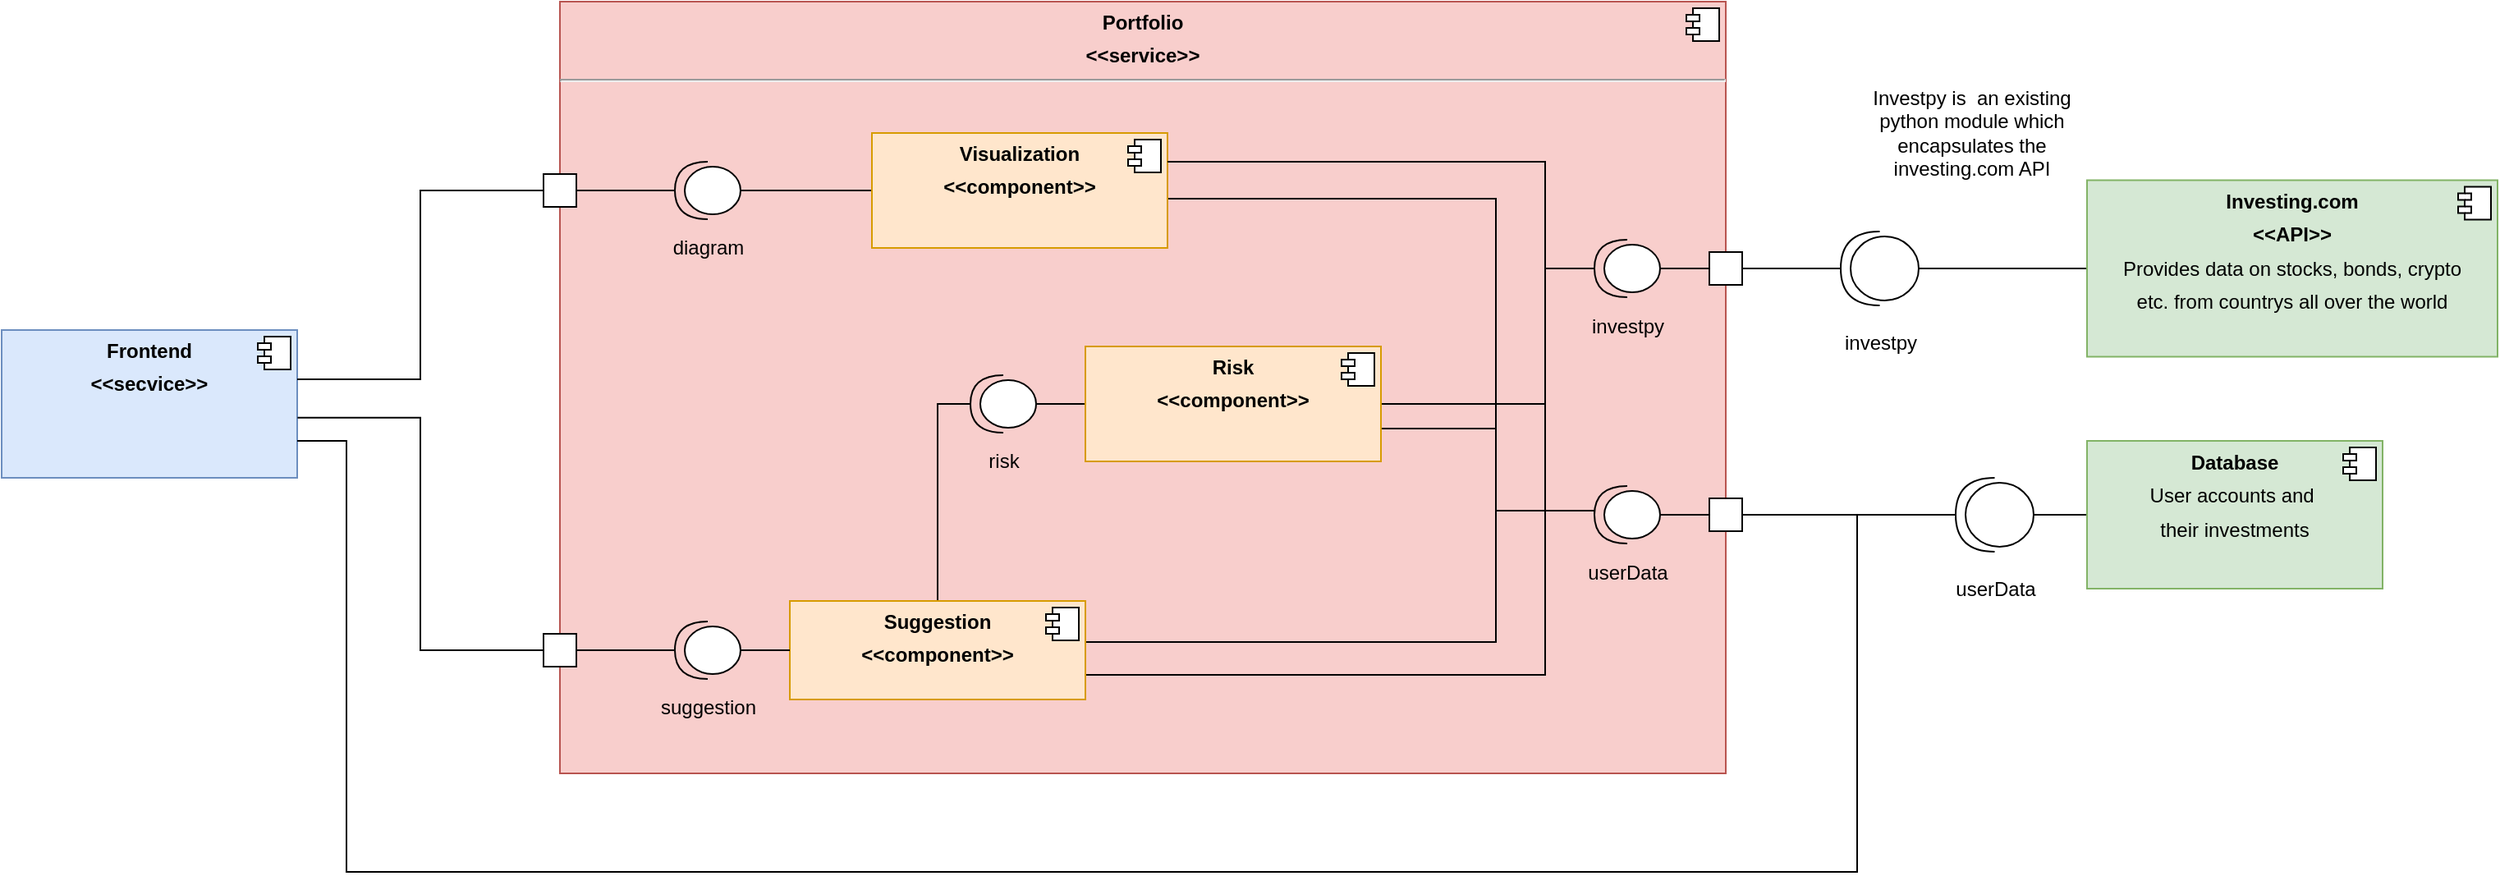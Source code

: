 <mxfile version="20.6.0" type="device"><diagram id="XekJnOto7AFZ5udOYtCO" name="Page-1"><mxGraphModel dx="1550" dy="794" grid="1" gridSize="10" guides="1" tooltips="1" connect="1" arrows="1" fold="1" page="1" pageScale="1" pageWidth="1600" pageHeight="900" math="0" shadow="0"><root><mxCell id="0"/><mxCell id="1" parent="0"/><mxCell id="bW3YsDJJUkOv9gOb6WUF-1" value="&lt;p style=&quot;margin:0px;margin-top:6px;text-align:center;&quot;&gt;&lt;b&gt;Portfolio&lt;/b&gt;&lt;/p&gt;&lt;p style=&quot;margin:0px;margin-top:6px;text-align:center;&quot;&gt;&lt;b&gt;&amp;lt;&amp;lt;service&amp;gt;&amp;gt;&lt;/b&gt;&lt;/p&gt;&lt;hr&gt;&lt;p style=&quot;margin:0px;margin-left:8px;&quot;&gt;&lt;br&gt;&lt;/p&gt;" style="align=left;overflow=fill;html=1;dropTarget=0;fillColor=#f8cecc;strokeColor=#b85450;" parent="1" vertex="1"><mxGeometry x="350" y="230" width="710" height="470" as="geometry"/></mxCell><mxCell id="bW3YsDJJUkOv9gOb6WUF-2" value="" style="shape=component;jettyWidth=8;jettyHeight=4;" parent="bW3YsDJJUkOv9gOb6WUF-1" vertex="1"><mxGeometry x="1" width="20" height="20" relative="1" as="geometry"><mxPoint x="-24" y="4" as="offset"/></mxGeometry></mxCell><mxCell id="bW3YsDJJUkOv9gOb6WUF-26" style="edgeStyle=orthogonalEdgeStyle;rounded=0;orthogonalLoop=1;jettySize=auto;html=1;entryX=0;entryY=0.5;entryDx=0;entryDy=0;entryPerimeter=0;endArrow=none;endFill=0;" parent="1" source="bW3YsDJJUkOv9gOb6WUF-4" target="bW3YsDJJUkOv9gOb6WUF-12" edge="1"><mxGeometry relative="1" as="geometry"/></mxCell><mxCell id="bW3YsDJJUkOv9gOb6WUF-4" value="&lt;p style=&quot;margin:0px;margin-top:6px;text-align:center;&quot;&gt;&lt;b&gt;Investing.com&lt;/b&gt;&lt;/p&gt;&lt;p style=&quot;margin:0px;margin-top:6px;text-align:center;&quot;&gt;&lt;b&gt;&amp;lt;&amp;lt;API&amp;gt;&amp;gt;&lt;/b&gt;&lt;/p&gt;&lt;p style=&quot;margin:0px;margin-top:6px;text-align:center;&quot;&gt;Provides data on stocks, bonds, crypto&lt;/p&gt;&lt;p style=&quot;margin:0px;margin-top:6px;text-align:center;&quot;&gt;etc. from countrys all over the world&lt;/p&gt;&lt;p style=&quot;margin:0px;margin-left:8px;&quot;&gt;&lt;br&gt;&lt;/p&gt;" style="align=left;overflow=fill;html=1;dropTarget=0;fillColor=#d5e8d4;strokeColor=#82b366;" parent="1" vertex="1"><mxGeometry x="1280" y="338.75" width="250" height="107.5" as="geometry"/></mxCell><mxCell id="bW3YsDJJUkOv9gOb6WUF-5" value="" style="shape=component;jettyWidth=8;jettyHeight=4;" parent="bW3YsDJJUkOv9gOb6WUF-4" vertex="1"><mxGeometry x="1" width="20" height="20" relative="1" as="geometry"><mxPoint x="-24" y="4" as="offset"/></mxGeometry></mxCell><mxCell id="bW3YsDJJUkOv9gOb6WUF-33" style="edgeStyle=orthogonalEdgeStyle;rounded=0;orthogonalLoop=1;jettySize=auto;html=1;entryX=1;entryY=0.5;entryDx=0;entryDy=0;endArrow=none;endFill=0;" parent="1" source="bW3YsDJJUkOv9gOb6WUF-12" target="bW3YsDJJUkOv9gOb6WUF-32" edge="1"><mxGeometry relative="1" as="geometry"/></mxCell><mxCell id="bW3YsDJJUkOv9gOb6WUF-12" value="investpy" style="shape=providedRequiredInterface;html=1;verticalLabelPosition=bottom;sketch=0;rotation=0;direction=west;" parent="1" vertex="1"><mxGeometry x="1130" y="370" width="47.5" height="45" as="geometry"/></mxCell><mxCell id="bW3YsDJJUkOv9gOb6WUF-15" value="&lt;p style=&quot;margin: 6px 0px 0px;&quot;&gt;&lt;b&gt;Frontend&lt;/b&gt;&lt;/p&gt;&lt;p style=&quot;margin: 6px 0px 0px;&quot;&gt;&lt;b&gt;&amp;lt;&amp;lt;secvice&amp;gt;&amp;gt;&lt;/b&gt;&lt;/p&gt;" style="align=center;overflow=fill;html=1;dropTarget=0;fillColor=#dae8fc;strokeColor=#6c8ebf;verticalAlign=middle;" parent="1" vertex="1"><mxGeometry x="10" y="430" width="180" height="90" as="geometry"/></mxCell><mxCell id="bW3YsDJJUkOv9gOb6WUF-16" value="" style="shape=component;jettyWidth=8;jettyHeight=4;" parent="bW3YsDJJUkOv9gOb6WUF-15" vertex="1"><mxGeometry x="1" width="20" height="20" relative="1" as="geometry"><mxPoint x="-24" y="4" as="offset"/></mxGeometry></mxCell><mxCell id="bW3YsDJJUkOv9gOb6WUF-25" style="edgeStyle=orthogonalEdgeStyle;rounded=0;orthogonalLoop=1;jettySize=auto;html=1;endArrow=none;endFill=0;" parent="1" source="bW3YsDJJUkOv9gOb6WUF-17" target="bW3YsDJJUkOv9gOb6WUF-24" edge="1"><mxGeometry relative="1" as="geometry"/></mxCell><mxCell id="bW3YsDJJUkOv9gOb6WUF-53" style="edgeStyle=orthogonalEdgeStyle;rounded=0;orthogonalLoop=1;jettySize=auto;html=1;entryX=1;entryY=0.5;entryDx=0;entryDy=0;entryPerimeter=0;endArrow=none;endFill=0;" parent="1" source="bW3YsDJJUkOv9gOb6WUF-17" target="bW3YsDJJUkOv9gOb6WUF-49" edge="1"><mxGeometry relative="1" as="geometry"><Array as="points"><mxPoint x="920" y="490"/><mxPoint x="920" y="540"/><mxPoint x="980" y="540"/></Array></mxGeometry></mxCell><mxCell id="bW3YsDJJUkOv9gOb6WUF-60" style="edgeStyle=orthogonalEdgeStyle;rounded=0;orthogonalLoop=1;jettySize=auto;html=1;entryX=1;entryY=0.5;entryDx=0;entryDy=0;entryPerimeter=0;endArrow=none;endFill=0;" parent="1" source="bW3YsDJJUkOv9gOb6WUF-17" target="bW3YsDJJUkOv9gOb6WUF-48" edge="1"><mxGeometry relative="1" as="geometry"><Array as="points"><mxPoint x="950" y="475"/><mxPoint x="950" y="393"/></Array></mxGeometry></mxCell><mxCell id="bW3YsDJJUkOv9gOb6WUF-17" value="&lt;p style=&quot;margin:0px;margin-top:6px;text-align:center;&quot;&gt;&lt;b&gt;Risk&lt;/b&gt;&lt;/p&gt;&lt;p style=&quot;margin:0px;margin-top:6px;text-align:center;&quot;&gt;&lt;b&gt;&amp;lt;&amp;lt;component&amp;gt;&amp;gt;&lt;/b&gt;&lt;/p&gt;" style="align=left;overflow=fill;html=1;dropTarget=0;fillColor=#ffe6cc;strokeColor=#d79b00;" parent="1" vertex="1"><mxGeometry x="670" y="440" width="180" height="70" as="geometry"/></mxCell><mxCell id="bW3YsDJJUkOv9gOb6WUF-18" value="" style="shape=component;jettyWidth=8;jettyHeight=4;" parent="bW3YsDJJUkOv9gOb6WUF-17" vertex="1"><mxGeometry x="1" width="20" height="20" relative="1" as="geometry"><mxPoint x="-24" y="4" as="offset"/></mxGeometry></mxCell><mxCell id="bW3YsDJJUkOv9gOb6WUF-54" style="edgeStyle=orthogonalEdgeStyle;rounded=0;orthogonalLoop=1;jettySize=auto;html=1;entryX=1;entryY=0.5;entryDx=0;entryDy=0;entryPerimeter=0;endArrow=none;endFill=0;" parent="1" source="bW3YsDJJUkOv9gOb6WUF-19" target="bW3YsDJJUkOv9gOb6WUF-49" edge="1"><mxGeometry relative="1" as="geometry"><Array as="points"><mxPoint x="920" y="350"/><mxPoint x="920" y="540"/></Array></mxGeometry></mxCell><mxCell id="bW3YsDJJUkOv9gOb6WUF-65" style="edgeStyle=orthogonalEdgeStyle;rounded=0;orthogonalLoop=1;jettySize=auto;html=1;entryX=0;entryY=0.5;entryDx=0;entryDy=0;entryPerimeter=0;endArrow=none;endFill=0;" parent="1" source="bW3YsDJJUkOv9gOb6WUF-19" target="bW3YsDJJUkOv9gOb6WUF-62" edge="1"><mxGeometry relative="1" as="geometry"/></mxCell><mxCell id="bW3YsDJJUkOv9gOb6WUF-19" value="&lt;p style=&quot;margin:0px;margin-top:6px;text-align:center;&quot;&gt;&lt;b&gt;Visualization&lt;/b&gt;&lt;/p&gt;&lt;p style=&quot;margin:0px;margin-top:6px;text-align:center;&quot;&gt;&lt;b&gt;&amp;lt;&amp;lt;component&amp;gt;&amp;gt;&lt;/b&gt;&lt;/p&gt;" style="align=left;overflow=fill;html=1;dropTarget=0;fillColor=#ffe6cc;strokeColor=#d79b00;" parent="1" vertex="1"><mxGeometry x="540" y="310" width="180" height="70" as="geometry"/></mxCell><mxCell id="bW3YsDJJUkOv9gOb6WUF-20" value="" style="shape=component;jettyWidth=8;jettyHeight=4;" parent="bW3YsDJJUkOv9gOb6WUF-19" vertex="1"><mxGeometry x="1" width="20" height="20" relative="1" as="geometry"><mxPoint x="-24" y="4" as="offset"/></mxGeometry></mxCell><mxCell id="bW3YsDJJUkOv9gOb6WUF-31" style="edgeStyle=orthogonalEdgeStyle;rounded=0;orthogonalLoop=1;jettySize=auto;html=1;entryX=1;entryY=0.5;entryDx=0;entryDy=0;entryPerimeter=0;endArrow=none;endFill=0;" parent="1" source="bW3YsDJJUkOv9gOb6WUF-21" target="bW3YsDJJUkOv9gOb6WUF-24" edge="1"><mxGeometry relative="1" as="geometry"/></mxCell><mxCell id="bW3YsDJJUkOv9gOb6WUF-52" style="edgeStyle=orthogonalEdgeStyle;rounded=0;orthogonalLoop=1;jettySize=auto;html=1;entryX=1;entryY=0.5;entryDx=0;entryDy=0;entryPerimeter=0;endArrow=none;endFill=0;" parent="1" source="bW3YsDJJUkOv9gOb6WUF-21" target="bW3YsDJJUkOv9gOb6WUF-49" edge="1"><mxGeometry relative="1" as="geometry"><Array as="points"><mxPoint x="920" y="620"/><mxPoint x="920" y="540"/><mxPoint x="980" y="540"/></Array></mxGeometry></mxCell><mxCell id="bW3YsDJJUkOv9gOb6WUF-59" style="edgeStyle=orthogonalEdgeStyle;rounded=0;orthogonalLoop=1;jettySize=auto;html=1;entryX=1;entryY=0.5;entryDx=0;entryDy=0;entryPerimeter=0;endArrow=none;endFill=0;" parent="1" source="bW3YsDJJUkOv9gOb6WUF-21" target="bW3YsDJJUkOv9gOb6WUF-48" edge="1"><mxGeometry relative="1" as="geometry"><Array as="points"><mxPoint x="950" y="640"/><mxPoint x="950" y="393"/></Array></mxGeometry></mxCell><mxCell id="bW3YsDJJUkOv9gOb6WUF-21" value="&lt;p style=&quot;margin:0px;margin-top:6px;text-align:center;&quot;&gt;&lt;b&gt;Suggestion&lt;/b&gt;&lt;/p&gt;&lt;p style=&quot;margin:0px;margin-top:6px;text-align:center;&quot;&gt;&lt;b&gt;&amp;lt;&amp;lt;component&amp;gt;&amp;gt;&lt;/b&gt;&lt;/p&gt;" style="align=left;overflow=fill;html=1;dropTarget=0;fillColor=#ffe6cc;strokeColor=#d79b00;" parent="1" vertex="1"><mxGeometry x="490" y="595" width="180" height="60" as="geometry"/></mxCell><mxCell id="bW3YsDJJUkOv9gOb6WUF-22" value="" style="shape=component;jettyWidth=8;jettyHeight=4;" parent="bW3YsDJJUkOv9gOb6WUF-21" vertex="1"><mxGeometry x="1" width="20" height="20" relative="1" as="geometry"><mxPoint x="-24" y="4" as="offset"/></mxGeometry></mxCell><mxCell id="bW3YsDJJUkOv9gOb6WUF-24" value="risk" style="shape=providedRequiredInterface;html=1;verticalLabelPosition=bottom;sketch=0;direction=west;" parent="1" vertex="1"><mxGeometry x="600" y="457.5" width="40" height="35" as="geometry"/></mxCell><mxCell id="bW3YsDJJUkOv9gOb6WUF-28" value="" style="whiteSpace=wrap;html=1;aspect=fixed;" parent="1" vertex="1"><mxGeometry x="1050" y="532.5" width="20" height="20" as="geometry"/></mxCell><mxCell id="bW3YsDJJUkOv9gOb6WUF-32" value="" style="whiteSpace=wrap;html=1;aspect=fixed;" parent="1" vertex="1"><mxGeometry x="1050" y="382.5" width="20" height="20" as="geometry"/></mxCell><mxCell id="bW3YsDJJUkOv9gOb6WUF-45" style="edgeStyle=orthogonalEdgeStyle;rounded=0;orthogonalLoop=1;jettySize=auto;html=1;entryX=1;entryY=0.5;entryDx=0;entryDy=0;endArrow=none;endFill=0;" parent="1" source="bW3YsDJJUkOv9gOb6WUF-41" target="bW3YsDJJUkOv9gOb6WUF-28" edge="1"><mxGeometry relative="1" as="geometry"/></mxCell><mxCell id="pF6XXY_ze1f8031HcoSg-1" style="edgeStyle=orthogonalEdgeStyle;rounded=0;orthogonalLoop=1;jettySize=auto;html=1;entryX=1;entryY=0.75;entryDx=0;entryDy=0;endArrow=none;endFill=0;" edge="1" parent="1" source="bW3YsDJJUkOv9gOb6WUF-41" target="bW3YsDJJUkOv9gOb6WUF-15"><mxGeometry relative="1" as="geometry"><Array as="points"><mxPoint x="1140" y="543"/><mxPoint x="1140" y="760"/><mxPoint x="220" y="760"/><mxPoint x="220" y="498"/></Array></mxGeometry></mxCell><mxCell id="bW3YsDJJUkOv9gOb6WUF-41" value="userData" style="shape=providedRequiredInterface;html=1;verticalLabelPosition=bottom;sketch=0;rotation=0;direction=west;" parent="1" vertex="1"><mxGeometry x="1200" y="520" width="47.5" height="45" as="geometry"/></mxCell><mxCell id="bW3YsDJJUkOv9gOb6WUF-46" style="edgeStyle=orthogonalEdgeStyle;rounded=0;orthogonalLoop=1;jettySize=auto;html=1;entryX=0;entryY=0.5;entryDx=0;entryDy=0;entryPerimeter=0;endArrow=none;endFill=0;" parent="1" source="bW3YsDJJUkOv9gOb6WUF-42" target="bW3YsDJJUkOv9gOb6WUF-41" edge="1"><mxGeometry relative="1" as="geometry"/></mxCell><mxCell id="bW3YsDJJUkOv9gOb6WUF-42" value="&lt;p style=&quot;margin:0px;margin-top:6px;text-align:center;&quot;&gt;&lt;b&gt;Database&lt;/b&gt;&lt;/p&gt;&lt;p style=&quot;margin:0px;margin-top:6px;text-align:center;&quot;&gt;User accounts and&amp;nbsp;&lt;/p&gt;&lt;p style=&quot;margin:0px;margin-top:6px;text-align:center;&quot;&gt;their investments&lt;/p&gt;" style="align=left;overflow=fill;html=1;dropTarget=0;fillColor=#d5e8d4;strokeColor=#82b366;" parent="1" vertex="1"><mxGeometry x="1280" y="497.5" width="180" height="90" as="geometry"/></mxCell><mxCell id="bW3YsDJJUkOv9gOb6WUF-43" value="" style="shape=component;jettyWidth=8;jettyHeight=4;" parent="bW3YsDJJUkOv9gOb6WUF-42" vertex="1"><mxGeometry x="1" width="20" height="20" relative="1" as="geometry"><mxPoint x="-24" y="4" as="offset"/></mxGeometry></mxCell><mxCell id="bW3YsDJJUkOv9gOb6WUF-47" value="Investpy is&amp;nbsp; an existing python module which encapsulates the investing.com API" style="text;html=1;strokeColor=none;fillColor=none;align=center;verticalAlign=middle;whiteSpace=wrap;rounded=0;" parent="1" vertex="1"><mxGeometry x="1140" y="270" width="140" height="80" as="geometry"/></mxCell><mxCell id="bW3YsDJJUkOv9gOb6WUF-50" style="edgeStyle=orthogonalEdgeStyle;rounded=0;orthogonalLoop=1;jettySize=auto;html=1;entryX=0;entryY=0.5;entryDx=0;entryDy=0;endArrow=none;endFill=0;" parent="1" source="bW3YsDJJUkOv9gOb6WUF-48" target="bW3YsDJJUkOv9gOb6WUF-32" edge="1"><mxGeometry relative="1" as="geometry"/></mxCell><mxCell id="bW3YsDJJUkOv9gOb6WUF-56" style="edgeStyle=orthogonalEdgeStyle;rounded=0;orthogonalLoop=1;jettySize=auto;html=1;entryX=1;entryY=0.25;entryDx=0;entryDy=0;endArrow=none;endFill=0;" parent="1" source="bW3YsDJJUkOv9gOb6WUF-48" target="bW3YsDJJUkOv9gOb6WUF-19" edge="1"><mxGeometry relative="1" as="geometry"><Array as="points"><mxPoint x="950" y="393"/><mxPoint x="950" y="327"/></Array></mxGeometry></mxCell><mxCell id="bW3YsDJJUkOv9gOb6WUF-48" value="investpy" style="shape=providedRequiredInterface;html=1;verticalLabelPosition=bottom;sketch=0;direction=west;" parent="1" vertex="1"><mxGeometry x="980" y="375" width="40" height="35" as="geometry"/></mxCell><mxCell id="bW3YsDJJUkOv9gOb6WUF-51" style="edgeStyle=orthogonalEdgeStyle;rounded=0;orthogonalLoop=1;jettySize=auto;html=1;entryX=0;entryY=0.5;entryDx=0;entryDy=0;endArrow=none;endFill=0;" parent="1" source="bW3YsDJJUkOv9gOb6WUF-49" target="bW3YsDJJUkOv9gOb6WUF-28" edge="1"><mxGeometry relative="1" as="geometry"/></mxCell><mxCell id="bW3YsDJJUkOv9gOb6WUF-49" value="userData" style="shape=providedRequiredInterface;html=1;verticalLabelPosition=bottom;sketch=0;direction=west;" parent="1" vertex="1"><mxGeometry x="980" y="525" width="40" height="35" as="geometry"/></mxCell><mxCell id="bW3YsDJJUkOv9gOb6WUF-69" style="edgeStyle=orthogonalEdgeStyle;rounded=0;orthogonalLoop=1;jettySize=auto;html=1;entryX=1;entryY=0.5;entryDx=0;entryDy=0;endArrow=none;endFill=0;" parent="1" source="bW3YsDJJUkOv9gOb6WUF-62" target="bW3YsDJJUkOv9gOb6WUF-67" edge="1"><mxGeometry relative="1" as="geometry"/></mxCell><mxCell id="bW3YsDJJUkOv9gOb6WUF-62" value="diagram" style="shape=providedRequiredInterface;html=1;verticalLabelPosition=bottom;sketch=0;direction=west;" parent="1" vertex="1"><mxGeometry x="420" y="327.5" width="40" height="35" as="geometry"/></mxCell><mxCell id="bW3YsDJJUkOv9gOb6WUF-64" style="edgeStyle=orthogonalEdgeStyle;rounded=0;orthogonalLoop=1;jettySize=auto;html=1;entryX=0;entryY=0.5;entryDx=0;entryDy=0;endArrow=none;endFill=0;" parent="1" source="bW3YsDJJUkOv9gOb6WUF-63" target="bW3YsDJJUkOv9gOb6WUF-21" edge="1"><mxGeometry relative="1" as="geometry"/></mxCell><mxCell id="bW3YsDJJUkOv9gOb6WUF-70" style="edgeStyle=orthogonalEdgeStyle;rounded=0;orthogonalLoop=1;jettySize=auto;html=1;entryX=1;entryY=0.5;entryDx=0;entryDy=0;endArrow=none;endFill=0;" parent="1" source="bW3YsDJJUkOv9gOb6WUF-63" target="bW3YsDJJUkOv9gOb6WUF-68" edge="1"><mxGeometry relative="1" as="geometry"/></mxCell><mxCell id="bW3YsDJJUkOv9gOb6WUF-63" value="suggestion" style="shape=providedRequiredInterface;html=1;verticalLabelPosition=bottom;sketch=0;direction=west;" parent="1" vertex="1"><mxGeometry x="420" y="607.5" width="40" height="35" as="geometry"/></mxCell><mxCell id="bW3YsDJJUkOv9gOb6WUF-71" style="edgeStyle=orthogonalEdgeStyle;rounded=0;orthogonalLoop=1;jettySize=auto;html=1;entryX=1;entryY=0.333;entryDx=0;entryDy=0;entryPerimeter=0;endArrow=none;endFill=0;" parent="1" source="bW3YsDJJUkOv9gOb6WUF-67" target="bW3YsDJJUkOv9gOb6WUF-15" edge="1"><mxGeometry relative="1" as="geometry"/></mxCell><mxCell id="bW3YsDJJUkOv9gOb6WUF-67" value="" style="whiteSpace=wrap;html=1;aspect=fixed;" parent="1" vertex="1"><mxGeometry x="340" y="335" width="20" height="20" as="geometry"/></mxCell><mxCell id="bW3YsDJJUkOv9gOb6WUF-72" style="edgeStyle=orthogonalEdgeStyle;rounded=0;orthogonalLoop=1;jettySize=auto;html=1;entryX=1.001;entryY=0.593;entryDx=0;entryDy=0;entryPerimeter=0;endArrow=none;endFill=0;" parent="1" source="bW3YsDJJUkOv9gOb6WUF-68" target="bW3YsDJJUkOv9gOb6WUF-15" edge="1"><mxGeometry relative="1" as="geometry"/></mxCell><mxCell id="bW3YsDJJUkOv9gOb6WUF-68" value="" style="whiteSpace=wrap;html=1;aspect=fixed;" parent="1" vertex="1"><mxGeometry x="340" y="615" width="20" height="20" as="geometry"/></mxCell></root></mxGraphModel></diagram></mxfile>